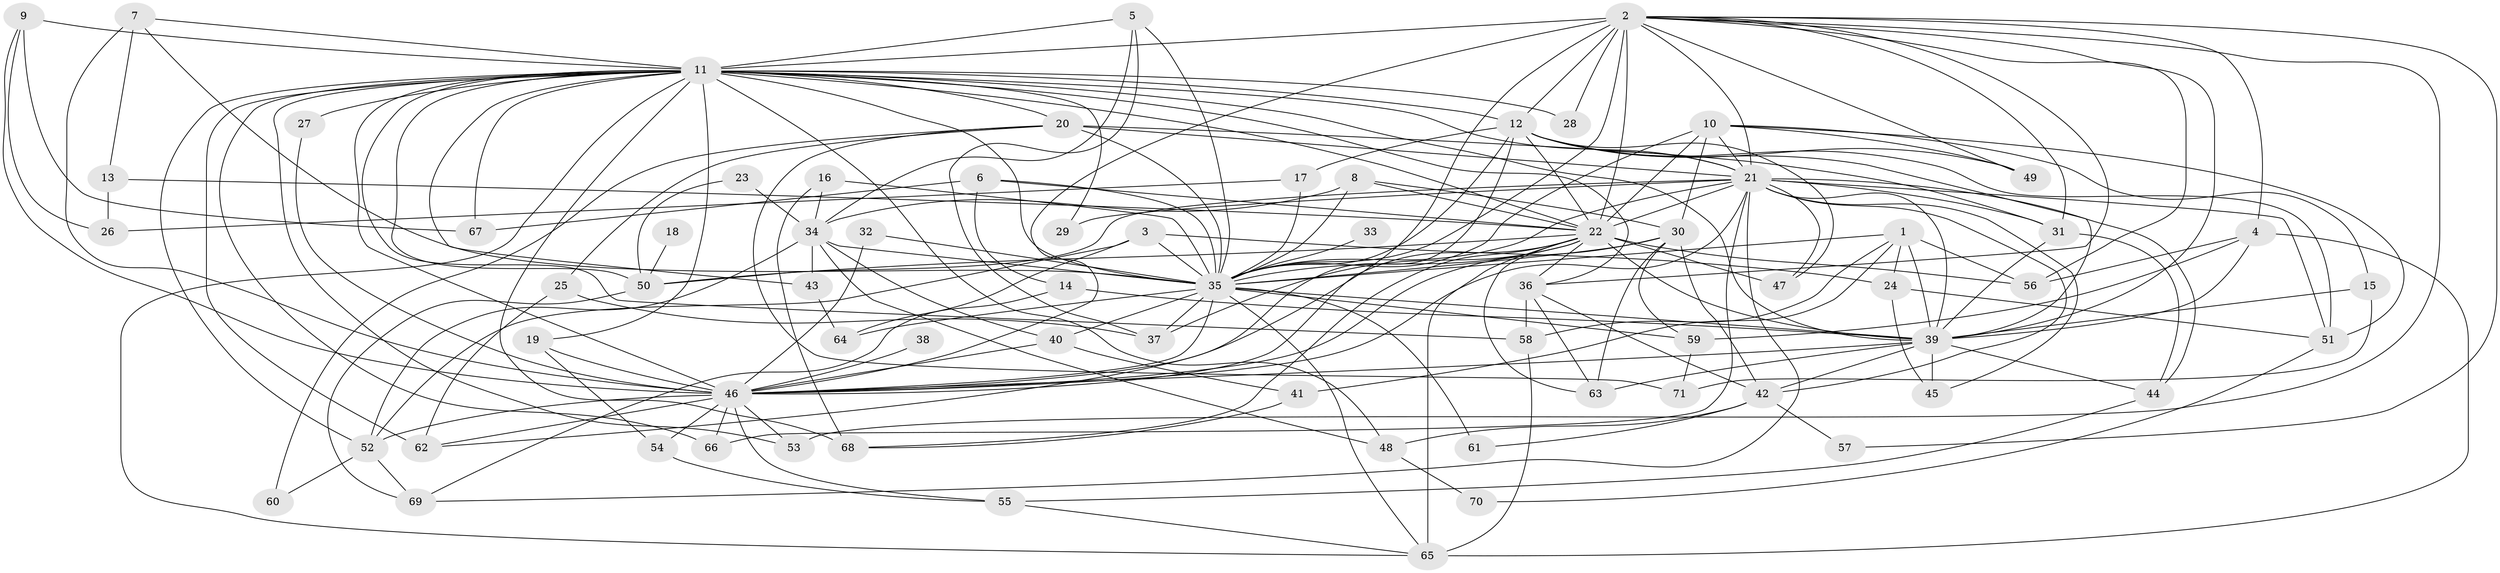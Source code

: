 // original degree distribution, {25: 0.014084507042253521, 26: 0.007042253521126761, 28: 0.007042253521126761, 22: 0.007042253521126761, 24: 0.007042253521126761, 19: 0.014084507042253521, 21: 0.007042253521126761, 16: 0.007042253521126761, 3: 0.2112676056338028, 6: 0.028169014084507043, 5: 0.028169014084507043, 2: 0.47183098591549294, 7: 0.028169014084507043, 4: 0.15492957746478872, 9: 0.007042253521126761}
// Generated by graph-tools (version 1.1) at 2025/01/03/09/25 03:01:24]
// undirected, 71 vertices, 196 edges
graph export_dot {
graph [start="1"]
  node [color=gray90,style=filled];
  1;
  2;
  3;
  4;
  5;
  6;
  7;
  8;
  9;
  10;
  11;
  12;
  13;
  14;
  15;
  16;
  17;
  18;
  19;
  20;
  21;
  22;
  23;
  24;
  25;
  26;
  27;
  28;
  29;
  30;
  31;
  32;
  33;
  34;
  35;
  36;
  37;
  38;
  39;
  40;
  41;
  42;
  43;
  44;
  45;
  46;
  47;
  48;
  49;
  50;
  51;
  52;
  53;
  54;
  55;
  56;
  57;
  58;
  59;
  60;
  61;
  62;
  63;
  64;
  65;
  66;
  67;
  68;
  69;
  70;
  71;
  1 -- 24 [weight=1.0];
  1 -- 35 [weight=1.0];
  1 -- 39 [weight=1.0];
  1 -- 41 [weight=1.0];
  1 -- 56 [weight=1.0];
  1 -- 58 [weight=1.0];
  2 -- 4 [weight=1.0];
  2 -- 11 [weight=2.0];
  2 -- 12 [weight=2.0];
  2 -- 21 [weight=1.0];
  2 -- 22 [weight=1.0];
  2 -- 28 [weight=1.0];
  2 -- 31 [weight=1.0];
  2 -- 35 [weight=3.0];
  2 -- 36 [weight=1.0];
  2 -- 39 [weight=1.0];
  2 -- 46 [weight=1.0];
  2 -- 49 [weight=1.0];
  2 -- 53 [weight=1.0];
  2 -- 56 [weight=1.0];
  2 -- 57 [weight=1.0];
  2 -- 62 [weight=1.0];
  3 -- 24 [weight=1.0];
  3 -- 35 [weight=1.0];
  3 -- 52 [weight=1.0];
  3 -- 64 [weight=1.0];
  4 -- 39 [weight=1.0];
  4 -- 56 [weight=1.0];
  4 -- 59 [weight=1.0];
  4 -- 65 [weight=1.0];
  5 -- 11 [weight=1.0];
  5 -- 34 [weight=1.0];
  5 -- 35 [weight=1.0];
  5 -- 37 [weight=1.0];
  6 -- 14 [weight=1.0];
  6 -- 22 [weight=1.0];
  6 -- 35 [weight=1.0];
  6 -- 67 [weight=1.0];
  7 -- 11 [weight=1.0];
  7 -- 13 [weight=1.0];
  7 -- 35 [weight=1.0];
  7 -- 46 [weight=1.0];
  8 -- 22 [weight=1.0];
  8 -- 30 [weight=1.0];
  8 -- 34 [weight=1.0];
  8 -- 35 [weight=1.0];
  9 -- 11 [weight=1.0];
  9 -- 26 [weight=1.0];
  9 -- 46 [weight=1.0];
  9 -- 67 [weight=1.0];
  10 -- 15 [weight=1.0];
  10 -- 21 [weight=1.0];
  10 -- 22 [weight=1.0];
  10 -- 30 [weight=1.0];
  10 -- 35 [weight=1.0];
  10 -- 49 [weight=1.0];
  10 -- 51 [weight=1.0];
  11 -- 12 [weight=3.0];
  11 -- 19 [weight=1.0];
  11 -- 20 [weight=1.0];
  11 -- 21 [weight=2.0];
  11 -- 22 [weight=2.0];
  11 -- 27 [weight=1.0];
  11 -- 28 [weight=1.0];
  11 -- 29 [weight=1.0];
  11 -- 35 [weight=4.0];
  11 -- 36 [weight=1.0];
  11 -- 39 [weight=2.0];
  11 -- 43 [weight=2.0];
  11 -- 46 [weight=4.0];
  11 -- 48 [weight=1.0];
  11 -- 50 [weight=1.0];
  11 -- 52 [weight=2.0];
  11 -- 53 [weight=2.0];
  11 -- 58 [weight=1.0];
  11 -- 62 [weight=1.0];
  11 -- 65 [weight=1.0];
  11 -- 66 [weight=1.0];
  11 -- 67 [weight=1.0];
  11 -- 68 [weight=2.0];
  12 -- 17 [weight=1.0];
  12 -- 21 [weight=2.0];
  12 -- 22 [weight=1.0];
  12 -- 35 [weight=2.0];
  12 -- 39 [weight=1.0];
  12 -- 46 [weight=1.0];
  12 -- 47 [weight=2.0];
  12 -- 49 [weight=1.0];
  12 -- 51 [weight=1.0];
  13 -- 22 [weight=1.0];
  13 -- 26 [weight=1.0];
  14 -- 39 [weight=1.0];
  14 -- 69 [weight=1.0];
  15 -- 39 [weight=1.0];
  15 -- 71 [weight=1.0];
  16 -- 34 [weight=1.0];
  16 -- 35 [weight=1.0];
  16 -- 68 [weight=1.0];
  17 -- 26 [weight=1.0];
  17 -- 35 [weight=1.0];
  18 -- 50 [weight=1.0];
  19 -- 46 [weight=1.0];
  19 -- 54 [weight=1.0];
  20 -- 21 [weight=1.0];
  20 -- 25 [weight=1.0];
  20 -- 31 [weight=1.0];
  20 -- 35 [weight=2.0];
  20 -- 60 [weight=1.0];
  20 -- 71 [weight=1.0];
  21 -- 22 [weight=2.0];
  21 -- 29 [weight=1.0];
  21 -- 31 [weight=1.0];
  21 -- 35 [weight=3.0];
  21 -- 39 [weight=2.0];
  21 -- 42 [weight=1.0];
  21 -- 44 [weight=1.0];
  21 -- 45 [weight=1.0];
  21 -- 46 [weight=1.0];
  21 -- 47 [weight=1.0];
  21 -- 50 [weight=1.0];
  21 -- 51 [weight=1.0];
  21 -- 66 [weight=1.0];
  21 -- 69 [weight=1.0];
  22 -- 35 [weight=2.0];
  22 -- 36 [weight=1.0];
  22 -- 37 [weight=1.0];
  22 -- 39 [weight=1.0];
  22 -- 46 [weight=1.0];
  22 -- 47 [weight=1.0];
  22 -- 50 [weight=1.0];
  22 -- 56 [weight=1.0];
  22 -- 63 [weight=1.0];
  22 -- 65 [weight=2.0];
  22 -- 68 [weight=1.0];
  23 -- 34 [weight=1.0];
  23 -- 50 [weight=1.0];
  24 -- 45 [weight=1.0];
  24 -- 51 [weight=1.0];
  25 -- 37 [weight=1.0];
  25 -- 62 [weight=1.0];
  27 -- 46 [weight=1.0];
  30 -- 35 [weight=1.0];
  30 -- 42 [weight=1.0];
  30 -- 46 [weight=1.0];
  30 -- 59 [weight=1.0];
  30 -- 63 [weight=1.0];
  31 -- 39 [weight=1.0];
  31 -- 44 [weight=1.0];
  32 -- 35 [weight=1.0];
  32 -- 46 [weight=1.0];
  33 -- 35 [weight=2.0];
  34 -- 35 [weight=1.0];
  34 -- 40 [weight=1.0];
  34 -- 43 [weight=1.0];
  34 -- 48 [weight=1.0];
  34 -- 52 [weight=1.0];
  35 -- 37 [weight=1.0];
  35 -- 39 [weight=2.0];
  35 -- 40 [weight=1.0];
  35 -- 46 [weight=2.0];
  35 -- 59 [weight=1.0];
  35 -- 61 [weight=1.0];
  35 -- 64 [weight=1.0];
  35 -- 65 [weight=1.0];
  36 -- 42 [weight=1.0];
  36 -- 58 [weight=1.0];
  36 -- 63 [weight=1.0];
  38 -- 46 [weight=1.0];
  39 -- 42 [weight=1.0];
  39 -- 44 [weight=1.0];
  39 -- 45 [weight=1.0];
  39 -- 46 [weight=1.0];
  39 -- 63 [weight=1.0];
  40 -- 41 [weight=1.0];
  40 -- 46 [weight=1.0];
  41 -- 68 [weight=1.0];
  42 -- 48 [weight=1.0];
  42 -- 57 [weight=2.0];
  42 -- 61 [weight=1.0];
  43 -- 64 [weight=1.0];
  44 -- 55 [weight=1.0];
  46 -- 52 [weight=1.0];
  46 -- 53 [weight=1.0];
  46 -- 54 [weight=1.0];
  46 -- 55 [weight=1.0];
  46 -- 62 [weight=1.0];
  46 -- 66 [weight=2.0];
  48 -- 70 [weight=1.0];
  50 -- 69 [weight=1.0];
  51 -- 70 [weight=1.0];
  52 -- 60 [weight=1.0];
  52 -- 69 [weight=1.0];
  54 -- 55 [weight=1.0];
  55 -- 65 [weight=1.0];
  58 -- 65 [weight=1.0];
  59 -- 71 [weight=1.0];
}

